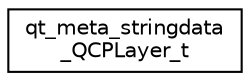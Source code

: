 digraph "Graphical Class Hierarchy"
{
  edge [fontname="Helvetica",fontsize="10",labelfontname="Helvetica",labelfontsize="10"];
  node [fontname="Helvetica",fontsize="10",shape=record];
  rankdir="LR";
  Node1 [label="qt_meta_stringdata\l_QCPLayer_t",height=0.2,width=0.4,color="black", fillcolor="white", style="filled",URL="$structqt__meta__stringdata___q_c_p_layer__t.html"];
}

